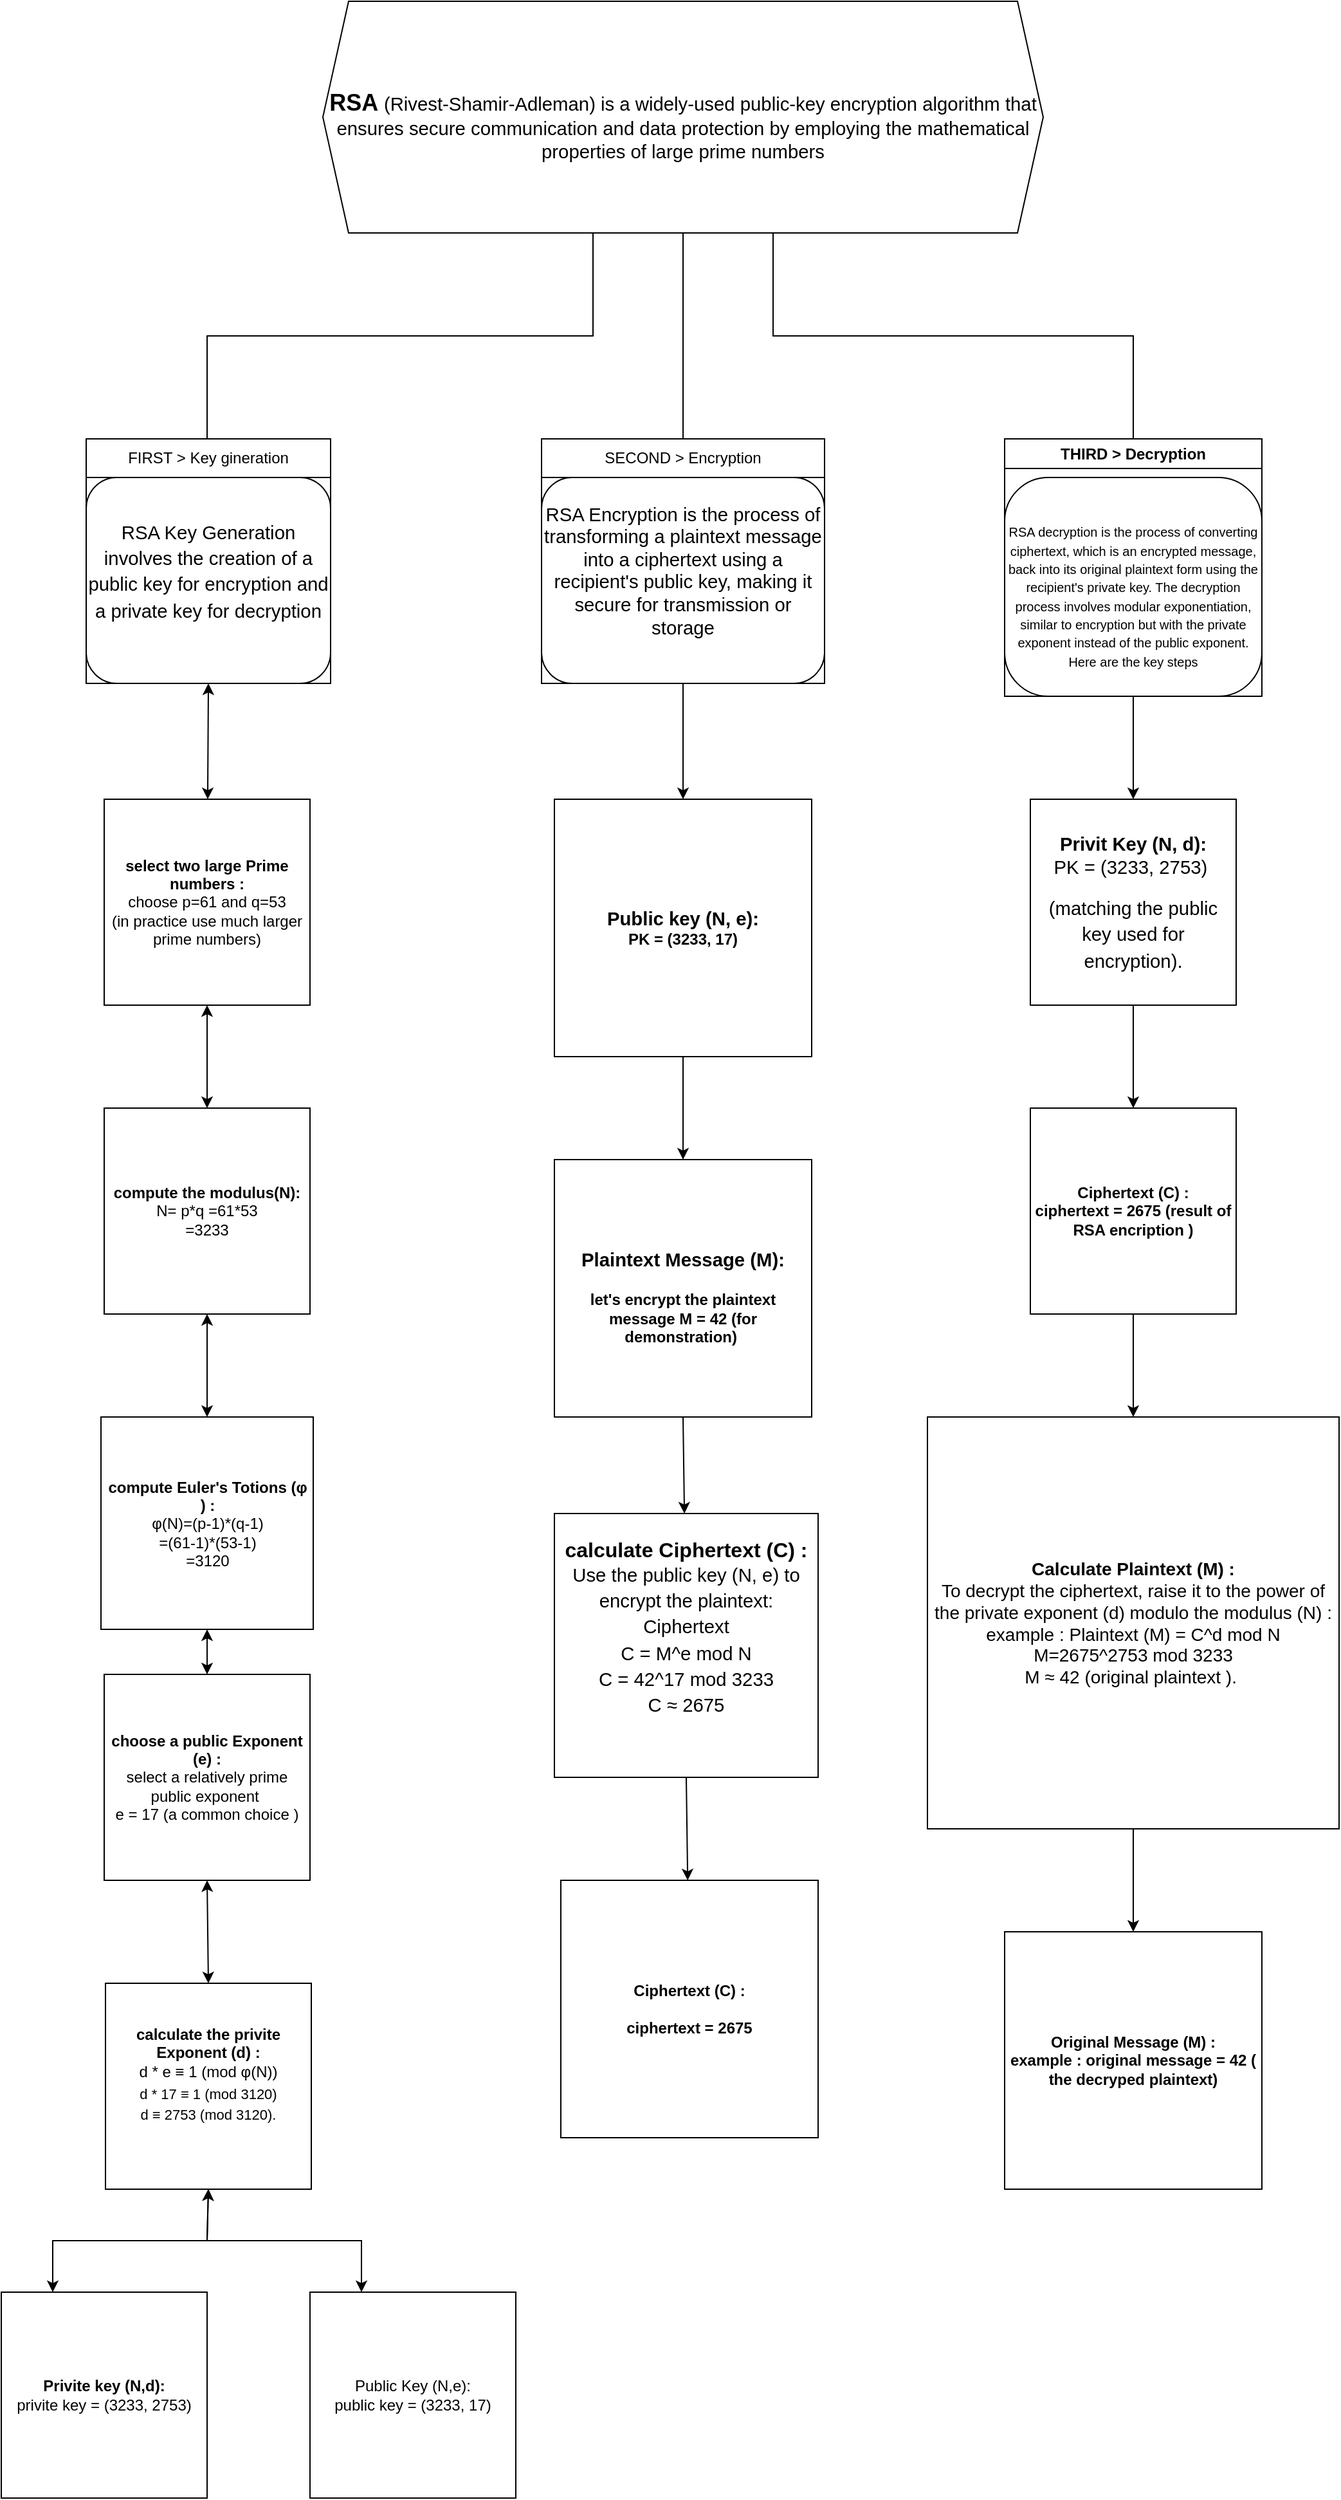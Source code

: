 <mxfile version="21.6.8" type="github">
  <diagram name="Page-1" id="a7904f86-f2b4-8e86-fa97-74104820619b">
    <mxGraphModel dx="1236" dy="1415" grid="1" gridSize="10" guides="1" tooltips="1" connect="1" arrows="1" fold="1" page="1" pageScale="1" pageWidth="1100" pageHeight="850" background="none" math="0" shadow="0">
      <root>
        <mxCell id="0" />
        <mxCell id="1" parent="0" />
        <mxCell id="24794b860abc3c2d-50" style="edgeStyle=orthogonalEdgeStyle;rounded=0;html=1;exitX=0;exitY=0.75;entryX=1.006;entryY=0.853;entryPerimeter=0;labelBackgroundColor=none;endArrow=none;endFill=0;endSize=8;fontFamily=Verdana;fontSize=12;align=left;" parent="1" source="24794b860abc3c2d-22" edge="1">
          <mxGeometry relative="1" as="geometry">
            <Array as="points">
              <mxPoint x="370" y="813" />
              <mxPoint x="370" y="615" />
            </Array>
            <mxPoint x="310.84" y="950.6" as="targetPoint" />
          </mxGeometry>
        </mxCell>
        <mxCell id="R8bJfb1m4fAPQEYDT5oe-3" value="&lt;br&gt;&lt;b id=&quot;docs-internal-guid-ee10c79b-7fff-0b9f-edda-885d95d07b69&quot; style=&quot;&quot;&gt;&lt;span style=&quot;font-family: Arial, sans-serif; color: rgb(0, 0, 0); background-color: transparent; font-style: normal; font-variant: normal; text-decoration: none; vertical-align: baseline;&quot;&gt;&lt;font style=&quot;font-size: 18px;&quot;&gt;RSA &lt;/font&gt;&lt;/span&gt;&lt;span style=&quot;font-weight: 400; font-size: 11pt; font-family: Arial, sans-serif; color: rgb(0, 0, 0); background-color: transparent; font-style: normal; font-variant: normal; text-decoration: none; vertical-align: baseline;&quot;&gt;(Rivest-Shamir-Adleman) is a widely-used public-key encryption algorithm that ensures secure communication and data protection by employing the mathematical properties of large prime numbers&lt;/span&gt;&lt;/b&gt;&lt;br&gt;" style="shape=hexagon;perimeter=hexagonPerimeter2;whiteSpace=wrap;html=1;fixedSize=1;size=20;" vertex="1" parent="1">
          <mxGeometry x="250" y="20" width="560" height="180" as="geometry" />
        </mxCell>
        <mxCell id="R8bJfb1m4fAPQEYDT5oe-4" value="" style="endArrow=none;html=1;rounded=0;entryX=0.375;entryY=1;entryDx=0;entryDy=0;" edge="1" parent="1" target="R8bJfb1m4fAPQEYDT5oe-3">
          <mxGeometry width="50" height="50" relative="1" as="geometry">
            <mxPoint x="160" y="360" as="sourcePoint" />
            <mxPoint x="590" y="330" as="targetPoint" />
            <Array as="points">
              <mxPoint x="160" y="280" />
              <mxPoint x="460" y="280" />
            </Array>
          </mxGeometry>
        </mxCell>
        <mxCell id="R8bJfb1m4fAPQEYDT5oe-5" value="" style="endArrow=none;html=1;rounded=0;entryX=0.625;entryY=1;entryDx=0;entryDy=0;" edge="1" parent="1" target="R8bJfb1m4fAPQEYDT5oe-3">
          <mxGeometry width="50" height="50" relative="1" as="geometry">
            <mxPoint x="880" y="360" as="sourcePoint" />
            <mxPoint x="610" y="350" as="targetPoint" />
            <Array as="points">
              <mxPoint x="880" y="280" />
              <mxPoint x="600" y="280" />
            </Array>
          </mxGeometry>
        </mxCell>
        <mxCell id="R8bJfb1m4fAPQEYDT5oe-6" value="" style="endArrow=none;html=1;rounded=0;entryX=0.5;entryY=1;entryDx=0;entryDy=0;" edge="1" parent="1" target="R8bJfb1m4fAPQEYDT5oe-3">
          <mxGeometry width="50" height="50" relative="1" as="geometry">
            <mxPoint x="530" y="360" as="sourcePoint" />
            <mxPoint x="610" y="350" as="targetPoint" />
          </mxGeometry>
        </mxCell>
        <mxCell id="R8bJfb1m4fAPQEYDT5oe-9" value="THIRD &amp;gt; Decryption" style="swimlane;whiteSpace=wrap;html=1;" vertex="1" parent="1">
          <mxGeometry x="780" y="360" width="200" height="200" as="geometry" />
        </mxCell>
        <mxCell id="R8bJfb1m4fAPQEYDT5oe-55" value="&lt;font style=&quot;font-size: 10px;&quot;&gt;&lt;br&gt;&lt;b id=&quot;docs-internal-guid-b01dcd32-7fff-af38-cc42-c4650549449d&quot; style=&quot;font-weight:normal;&quot;&gt;&lt;span style=&quot;font-family: Arial, sans-serif; color: rgb(0, 0, 0); background-color: transparent; font-weight: 400; font-style: normal; font-variant: normal; text-decoration: none; vertical-align: baseline;&quot;&gt;RSA decryption is the process of converting ciphertext, which is an encrypted message, back into its original plaintext form using the recipient&#39;s private key. The decryption process involves modular exponentiation, similar to encryption but with the private exponent instead of the public exponent. Here are the key steps&lt;/span&gt;&lt;/b&gt;&lt;br&gt;&lt;/font&gt;" style="rounded=1;whiteSpace=wrap;html=1;arcSize=20;" vertex="1" parent="R8bJfb1m4fAPQEYDT5oe-9">
          <mxGeometry y="30" width="200" height="170" as="geometry" />
        </mxCell>
        <mxCell id="R8bJfb1m4fAPQEYDT5oe-13" value="FIRST &amp;gt; Key gineration" style="swimlane;fontStyle=0;childLayout=stackLayout;horizontal=1;startSize=30;horizontalStack=0;resizeParent=1;resizeParentMax=0;resizeLast=0;collapsible=1;marginBottom=0;whiteSpace=wrap;html=1;" vertex="1" parent="1">
          <mxGeometry x="66" y="360" width="190" height="190" as="geometry" />
        </mxCell>
        <mxCell id="R8bJfb1m4fAPQEYDT5oe-33" value="&#xa;&lt;b id=&quot;docs-internal-guid-7a5feca2-7fff-be97-f8ff-fe9ffb4eea53&quot; style=&quot;font-weight:normal;&quot;&gt;&lt;br&gt;&lt;p style=&quot;line-height:1.38;margin-top:0pt;margin-bottom:0pt;&quot; dir=&quot;ltr&quot;&gt;&lt;span style=&quot;font-size: 11pt; font-family: Arial, sans-serif; color: rgb(0, 0, 0); background-color: transparent; font-weight: 400; font-style: normal; font-variant: normal; text-decoration: none; vertical-align: baseline;&quot;&gt;RSA Key Generation involves the creation of a public key for encryption and a private key for decryption&lt;/span&gt;&lt;/p&gt;&lt;/b&gt;&lt;br class=&quot;Apple-interchange-newline&quot;&gt;&#xa;&#xa;" style="rounded=1;whiteSpace=wrap;html=1;" vertex="1" parent="R8bJfb1m4fAPQEYDT5oe-13">
          <mxGeometry y="30" width="190" height="160" as="geometry" />
        </mxCell>
        <mxCell id="R8bJfb1m4fAPQEYDT5oe-17" value="" style="endArrow=classic;startArrow=classic;html=1;rounded=0;exitX=0.5;exitY=1;exitDx=0;exitDy=0;" edge="1" parent="1" source="R8bJfb1m4fAPQEYDT5oe-13" target="R8bJfb1m4fAPQEYDT5oe-18">
          <mxGeometry width="50" height="50" relative="1" as="geometry">
            <mxPoint x="152.45" y="553.36" as="sourcePoint" />
            <mxPoint x="160" y="550" as="targetPoint" />
          </mxGeometry>
        </mxCell>
        <mxCell id="R8bJfb1m4fAPQEYDT5oe-18" value="&lt;b&gt;select two large Prime numbers :&lt;/b&gt;&lt;br&gt;choose p=61 and q=53&lt;br&gt;(in practice use much larger prime numbers)" style="whiteSpace=wrap;html=1;aspect=fixed;" vertex="1" parent="1">
          <mxGeometry x="80" y="640" width="160" height="160" as="geometry" />
        </mxCell>
        <mxCell id="R8bJfb1m4fAPQEYDT5oe-19" value="&lt;b&gt;compute Euler&#39;s Totions (φ&lt;br&gt;) :&lt;/b&gt;&lt;br&gt;φ(N)=(p-1)*(q-1)&lt;br&gt;=(61-1)*(53-1)&lt;br&gt;=3120" style="whiteSpace=wrap;html=1;aspect=fixed;" vertex="1" parent="1">
          <mxGeometry x="77.5" y="1120" width="165" height="165" as="geometry" />
        </mxCell>
        <mxCell id="R8bJfb1m4fAPQEYDT5oe-23" value="&lt;b&gt;compute the modulus(N):&lt;/b&gt;&lt;br&gt;N= p*q =61*53&lt;br&gt;=3233" style="whiteSpace=wrap;html=1;aspect=fixed;" vertex="1" parent="1">
          <mxGeometry x="80" y="880" width="160" height="160" as="geometry" />
        </mxCell>
        <mxCell id="R8bJfb1m4fAPQEYDT5oe-24" value="" style="endArrow=classic;startArrow=classic;html=1;rounded=0;entryX=0.5;entryY=1;entryDx=0;entryDy=0;" edge="1" parent="1" target="R8bJfb1m4fAPQEYDT5oe-18">
          <mxGeometry width="50" height="50" relative="1" as="geometry">
            <mxPoint x="160" y="880" as="sourcePoint" />
            <mxPoint x="280" y="920" as="targetPoint" />
          </mxGeometry>
        </mxCell>
        <mxCell id="R8bJfb1m4fAPQEYDT5oe-25" value="" style="endArrow=classic;startArrow=classic;html=1;rounded=0;entryX=0.5;entryY=0;entryDx=0;entryDy=0;exitX=0.5;exitY=1;exitDx=0;exitDy=0;" edge="1" parent="1" source="R8bJfb1m4fAPQEYDT5oe-23" target="R8bJfb1m4fAPQEYDT5oe-19">
          <mxGeometry width="50" height="50" relative="1" as="geometry">
            <mxPoint x="230" y="970" as="sourcePoint" />
            <mxPoint x="280" y="920" as="targetPoint" />
          </mxGeometry>
        </mxCell>
        <mxCell id="R8bJfb1m4fAPQEYDT5oe-26" value="" style="endArrow=classic;startArrow=classic;html=1;rounded=0;exitX=0.5;exitY=1;exitDx=0;exitDy=0;" edge="1" parent="1" source="R8bJfb1m4fAPQEYDT5oe-19" target="R8bJfb1m4fAPQEYDT5oe-27">
          <mxGeometry width="50" height="50" relative="1" as="geometry">
            <mxPoint x="200" y="1270" as="sourcePoint" />
            <mxPoint x="160" y="1360" as="targetPoint" />
          </mxGeometry>
        </mxCell>
        <mxCell id="R8bJfb1m4fAPQEYDT5oe-27" value="&lt;b&gt;choose a public Exponent (e) :&lt;br&gt;&lt;/b&gt;select a relatively prime public exponent&amp;nbsp;&lt;br&gt;e = 17 (a common choice )" style="whiteSpace=wrap;html=1;aspect=fixed;" vertex="1" parent="1">
          <mxGeometry x="80" y="1320" width="160" height="160" as="geometry" />
        </mxCell>
        <mxCell id="R8bJfb1m4fAPQEYDT5oe-28" value="" style="endArrow=classic;startArrow=classic;html=1;rounded=0;exitX=0.5;exitY=1;exitDx=0;exitDy=0;entryX=0.5;entryY=0;entryDx=0;entryDy=0;" edge="1" parent="1" source="R8bJfb1m4fAPQEYDT5oe-27" target="R8bJfb1m4fAPQEYDT5oe-30">
          <mxGeometry width="50" height="50" relative="1" as="geometry">
            <mxPoint x="180" y="1470" as="sourcePoint" />
            <mxPoint x="180.64" y="1546.32" as="targetPoint" />
            <Array as="points" />
          </mxGeometry>
        </mxCell>
        <mxCell id="R8bJfb1m4fAPQEYDT5oe-30" value="&lt;b&gt;calculate the privite Exponent (d) :&lt;br&gt;&lt;/b&gt;&lt;p style=&quot;line-height:1.38;margin-top:0pt;margin-bottom:0pt;&quot; dir=&quot;ltr&quot;&gt;d * e ≡ 1 (mod φ(N))&lt;/p&gt;&lt;p style=&quot;line-height:1.38;margin-top:0pt;margin-bottom:0pt;&quot; dir=&quot;ltr&quot;&gt;&lt;span style=&quot;font-family: Arial, sans-serif; color: rgb(0, 0, 0); background-color: transparent; font-weight: 400; font-style: normal; font-variant: normal; text-decoration: none; vertical-align: baseline;&quot;&gt;&lt;font style=&quot;font-size: 11px;&quot;&gt;d * 17 ≡ 1 (mod 3120)&lt;/font&gt;&lt;/span&gt;&lt;/p&gt;&lt;p style=&quot;line-height:1.38;margin-top:0pt;margin-bottom:0pt;&quot; dir=&quot;ltr&quot;&gt;&lt;font style=&quot;font-size: 11px;&quot;&gt;&lt;span id=&quot;docs-internal-guid-54242ad8-7fff-4cfb-bd55-45f085751ef5&quot;&gt;&lt;/span&gt;&lt;/font&gt;&lt;/p&gt;&lt;p style=&quot;line-height:1.38;margin-top:0pt;margin-bottom:0pt;&quot; dir=&quot;ltr&quot;&gt;&lt;span style=&quot;font-family: Arial, sans-serif; color: rgb(0, 0, 0); background-color: transparent; font-weight: 400; font-style: normal; font-variant: normal; text-decoration: none; vertical-align: baseline;&quot;&gt;&lt;font style=&quot;font-size: 11px;&quot;&gt;d ≡ 2753 (mod 3120).&lt;/font&gt;&lt;/span&gt;&lt;/p&gt;&lt;span id=&quot;docs-internal-guid-54242ad8-7fff-4cfb-bd55-45f085751ef5&quot;&gt;&lt;div&gt;&lt;span style=&quot;font-size: 11pt; font-family: Arial, sans-serif; background-color: transparent; font-variant-numeric: normal; font-variant-east-asian: normal; font-variant-alternates: normal; font-variant-position: normal; vertical-align: baseline;&quot;&gt;&lt;br&gt;&lt;/span&gt;&lt;/div&gt;&lt;/span&gt;" style="whiteSpace=wrap;html=1;aspect=fixed;" vertex="1" parent="1">
          <mxGeometry x="81" y="1560" width="160" height="160" as="geometry" />
        </mxCell>
        <mxCell id="R8bJfb1m4fAPQEYDT5oe-31" value="&lt;br&gt;&lt;p style=&quot;line-height:1.38;margin-top:0pt;margin-bottom:0pt;&quot; dir=&quot;ltr&quot;&gt;&lt;/p&gt;&lt;span id=&quot;docs-internal-guid-7a5feca2-7fff-be97-f8ff-fe9ffb4eea53&quot;&gt;&lt;/span&gt;&lt;br&gt;&lt;p style=&quot;line-height:1.38;margin-top:0pt;margin-bottom:0pt;&quot; dir=&quot;ltr&quot;&gt;&lt;/p&gt;&lt;div&gt;&lt;/div&gt;&lt;br&gt;&lt;p&gt;&lt;/p&gt;" style="text;html=1;align=center;verticalAlign=middle;resizable=0;points=[];autosize=1;strokeColor=none;fillColor=none;" vertex="1" parent="1">
          <mxGeometry x="140" y="398" width="20" height="70" as="geometry" />
        </mxCell>
        <mxCell id="R8bJfb1m4fAPQEYDT5oe-34" value="" style="endArrow=classic;startArrow=classic;html=1;rounded=0;exitX=0.5;exitY=1;exitDx=0;exitDy=0;" edge="1" parent="1" source="R8bJfb1m4fAPQEYDT5oe-30">
          <mxGeometry width="50" height="50" relative="1" as="geometry">
            <mxPoint x="160" y="1730" as="sourcePoint" />
            <mxPoint x="280" y="1800" as="targetPoint" />
            <Array as="points">
              <mxPoint x="160" y="1760" />
              <mxPoint x="280" y="1760" />
            </Array>
          </mxGeometry>
        </mxCell>
        <mxCell id="R8bJfb1m4fAPQEYDT5oe-35" value="Public Key (N,e):&lt;br&gt;public key = (3233, 17)" style="whiteSpace=wrap;html=1;aspect=fixed;" vertex="1" parent="1">
          <mxGeometry x="240" y="1800" width="160" height="160" as="geometry" />
        </mxCell>
        <mxCell id="R8bJfb1m4fAPQEYDT5oe-37" value="&lt;b&gt;Privite key (N,d):&lt;/b&gt;&lt;br&gt;privite key = (3233, 2753)" style="whiteSpace=wrap;html=1;aspect=fixed;" vertex="1" parent="1">
          <mxGeometry y="1800" width="160" height="160" as="geometry" />
        </mxCell>
        <mxCell id="R8bJfb1m4fAPQEYDT5oe-38" value="" style="endArrow=classic;startArrow=classic;html=1;rounded=0;entryX=0.5;entryY=1;entryDx=0;entryDy=0;" edge="1" parent="1" target="R8bJfb1m4fAPQEYDT5oe-30">
          <mxGeometry width="50" height="50" relative="1" as="geometry">
            <mxPoint x="40" y="1800" as="sourcePoint" />
            <mxPoint x="160" y="1730" as="targetPoint" />
            <Array as="points">
              <mxPoint x="40" y="1760" />
              <mxPoint x="160" y="1760" />
            </Array>
          </mxGeometry>
        </mxCell>
        <mxCell id="R8bJfb1m4fAPQEYDT5oe-43" value="SECOND &amp;gt; Encryption" style="swimlane;fontStyle=0;childLayout=stackLayout;horizontal=1;startSize=30;horizontalStack=0;resizeParent=1;resizeParentMax=0;resizeLast=0;collapsible=1;marginBottom=0;whiteSpace=wrap;html=1;" vertex="1" parent="1">
          <mxGeometry x="420" y="360" width="220" height="190" as="geometry" />
        </mxCell>
        <mxCell id="R8bJfb1m4fAPQEYDT5oe-44" value="&#xa;&lt;b id=&quot;docs-internal-guid-3ff35421-7fff-f3bb-5fb0-ffe59d424ae0&quot; style=&quot;font-weight:normal;&quot;&gt;&lt;span style=&quot;font-size: 11pt; font-family: Arial, sans-serif; color: rgb(0, 0, 0); background-color: transparent; font-weight: 400; font-style: normal; font-variant: normal; text-decoration: none; vertical-align: baseline;&quot;&gt;RSA Encryption is the process of transforming a plaintext message into a ciphertext using a recipient&#39;s public key, making it secure for transmission or storage&lt;/span&gt;&lt;/b&gt;&#xa;&#xa;" style="rounded=1;whiteSpace=wrap;html=1;" vertex="1" parent="R8bJfb1m4fAPQEYDT5oe-43">
          <mxGeometry y="30" width="220" height="160" as="geometry" />
        </mxCell>
        <mxCell id="R8bJfb1m4fAPQEYDT5oe-45" value="&lt;br&gt;&lt;p style=&quot;line-height:1.38;margin-top:0pt;margin-bottom:0pt;&quot; dir=&quot;ltr&quot;&gt;&lt;/p&gt;&lt;span id=&quot;docs-internal-guid-7a5feca2-7fff-be97-f8ff-fe9ffb4eea53&quot;&gt;&lt;/span&gt;&lt;br&gt;&lt;p style=&quot;line-height:1.38;margin-top:0pt;margin-bottom:0pt;&quot; dir=&quot;ltr&quot;&gt;&lt;/p&gt;&lt;div&gt;&lt;/div&gt;&lt;br&gt;&lt;p&gt;&lt;/p&gt;" style="text;html=1;align=center;verticalAlign=middle;resizable=0;points=[];autosize=1;strokeColor=none;fillColor=none;" vertex="1" parent="1">
          <mxGeometry x="509" y="398" width="20" height="70" as="geometry" />
        </mxCell>
        <mxCell id="R8bJfb1m4fAPQEYDT5oe-47" value="" style="endArrow=classic;html=1;rounded=0;exitX=0.5;exitY=1;exitDx=0;exitDy=0;" edge="1" parent="1" source="R8bJfb1m4fAPQEYDT5oe-44">
          <mxGeometry width="50" height="50" relative="1" as="geometry">
            <mxPoint x="460" y="710" as="sourcePoint" />
            <mxPoint x="530" y="640" as="targetPoint" />
          </mxGeometry>
        </mxCell>
        <mxCell id="R8bJfb1m4fAPQEYDT5oe-48" value="&lt;p style=&quot;line-height:1.38;margin-top:0pt;margin-bottom:0pt;&quot; dir=&quot;ltr&quot;&gt;&lt;/p&gt;&lt;p style=&quot;line-height:1.38;margin-top:0pt;margin-bottom:0pt;&quot; dir=&quot;ltr&quot;&gt;&lt;/p&gt;&lt;div&gt;&lt;/div&gt;&lt;font face=&quot;Arial, sans-serif&quot;&gt;&lt;span style=&quot;font-size: 14.667px;&quot;&gt;&lt;b&gt;Public key (N, e):&lt;br&gt;&lt;/b&gt;&lt;/span&gt;&lt;/font&gt;&lt;b&gt;PK = (3233, 17)&lt;/b&gt;&lt;br&gt;&lt;span id=&quot;docs-internal-guid-9b8e1421-7fff-8505-aad0-619807a7b8a9&quot;&gt;&lt;/span&gt;" style="whiteSpace=wrap;html=1;aspect=fixed;" vertex="1" parent="1">
          <mxGeometry x="430" y="640" width="200" height="200" as="geometry" />
        </mxCell>
        <mxCell id="R8bJfb1m4fAPQEYDT5oe-49" value="" style="endArrow=classic;html=1;rounded=0;exitX=0.5;exitY=1;exitDx=0;exitDy=0;" edge="1" parent="1" source="R8bJfb1m4fAPQEYDT5oe-48">
          <mxGeometry width="50" height="50" relative="1" as="geometry">
            <mxPoint x="460" y="850" as="sourcePoint" />
            <mxPoint x="530" y="920" as="targetPoint" />
          </mxGeometry>
        </mxCell>
        <mxCell id="R8bJfb1m4fAPQEYDT5oe-50" value="&lt;b&gt;&lt;br&gt;&lt;span id=&quot;docs-internal-guid-cf000537-7fff-2f46-0a41-f832065add43&quot; style=&quot;&quot;&gt;&lt;span style=&quot;font-size: 11pt; font-family: Arial, sans-serif; color: rgb(0, 0, 0); background-color: transparent; font-style: normal; font-variant: normal; text-decoration: none; vertical-align: baseline;&quot;&gt;Plaintext Message (M):&lt;br&gt;&lt;/span&gt;&lt;/span&gt;&lt;/b&gt;&lt;span id=&quot;docs-internal-guid-d8d3e734-7fff-a1e4-96a5-d5bd03ff803f&quot;&gt;&lt;/span&gt;&lt;span id=&quot;docs-internal-guid-d8d3e734-7fff-a1e4-96a5-d5bd03ff803f&quot;&gt;&lt;/span&gt;&lt;span id=&quot;docs-internal-guid-d8d3e734-7fff-a1e4-96a5-d5bd03ff803f&quot;&gt;&lt;/span&gt;&lt;span id=&quot;docs-internal-guid-d8d3e734-7fff-a1e4-96a5-d5bd03ff803f&quot;&gt;&lt;/span&gt;&lt;span id=&quot;docs-internal-guid-d8d3e734-7fff-a1e4-96a5-d5bd03ff803f&quot;&gt;&lt;/span&gt;&lt;span id=&quot;docs-internal-guid-d8d3e734-7fff-a1e4-96a5-d5bd03ff803f&quot;&gt;&lt;/span&gt;&lt;b&gt;&lt;br&gt;&lt;/b&gt;&lt;b&gt;let&#39;s encrypt the plaintext message M = 42 (for demonstration)&amp;nbsp;&lt;br&gt;&lt;/b&gt;" style="whiteSpace=wrap;html=1;aspect=fixed;" vertex="1" parent="1">
          <mxGeometry x="430" y="920" width="200" height="200" as="geometry" />
        </mxCell>
        <mxCell id="R8bJfb1m4fAPQEYDT5oe-51" value="" style="endArrow=classic;html=1;rounded=0;exitX=0.5;exitY=1;exitDx=0;exitDy=0;" edge="1" parent="1" source="R8bJfb1m4fAPQEYDT5oe-50" target="R8bJfb1m4fAPQEYDT5oe-52">
          <mxGeometry width="50" height="50" relative="1" as="geometry">
            <mxPoint x="480" y="1220" as="sourcePoint" />
            <mxPoint x="530" y="1200" as="targetPoint" />
          </mxGeometry>
        </mxCell>
        <mxCell id="R8bJfb1m4fAPQEYDT5oe-52" value="&lt;font size=&quot;3&quot;&gt;&lt;b&gt;calculate Ciphertext (C) :&lt;/b&gt;&lt;/font&gt;&lt;br&gt;&lt;b id=&quot;docs-internal-guid-f134b79a-7fff-7de1-dddc-b0579d386d29&quot; style=&quot;font-weight:normal;&quot;&gt;&lt;p style=&quot;line-height:1.38;margin-top:0pt;margin-bottom:0pt;&quot; dir=&quot;ltr&quot;&gt;&lt;span style=&quot;font-size: 11pt; font-family: Arial, sans-serif; color: rgb(0, 0, 0); background-color: transparent; font-weight: 400; font-style: normal; font-variant: normal; text-decoration: none; vertical-align: baseline;&quot;&gt;Use the public key (N, e) to encrypt the plaintext:&lt;/span&gt;&lt;/p&gt;&lt;p style=&quot;line-height:1.38;margin-top:0pt;margin-bottom:0pt;&quot; dir=&quot;ltr&quot;&gt;&lt;span style=&quot;font-size: 11pt; font-family: Arial, sans-serif; color: rgb(0, 0, 0); background-color: transparent; font-weight: 400; font-style: normal; font-variant: normal; text-decoration: none; vertical-align: baseline;&quot;&gt;&amp;nbsp;Ciphertext&amp;nbsp;&lt;/span&gt;&lt;/p&gt;&lt;p style=&quot;line-height:1.38;margin-top:0pt;margin-bottom:0pt;&quot; dir=&quot;ltr&quot;&gt;&lt;span style=&quot;font-size: 11pt; font-family: Arial, sans-serif; color: rgb(0, 0, 0); background-color: transparent; font-weight: 400; font-style: normal; font-variant: normal; text-decoration: none; vertical-align: baseline;&quot;&gt;C = M^e mod N&lt;/span&gt;&lt;/p&gt;&lt;p style=&quot;line-height:1.38;margin-top:0pt;margin-bottom:0pt;&quot; dir=&quot;ltr&quot;&gt;&lt;span style=&quot;font-size: 11pt; font-family: Arial, sans-serif; color: rgb(0, 0, 0); background-color: transparent; font-weight: 400; font-style: normal; font-variant: normal; text-decoration: none; vertical-align: baseline;&quot;&gt;C = 42^17 mod 3233&lt;/span&gt;&lt;/p&gt;&lt;p style=&quot;line-height:1.38;margin-top:0pt;margin-bottom:0pt;&quot; dir=&quot;ltr&quot;&gt;&lt;span style=&quot;font-size: 11pt; font-family: Arial, sans-serif; color: rgb(0, 0, 0); background-color: transparent; font-weight: 400; font-style: normal; font-variant: normal; text-decoration: none; vertical-align: baseline;&quot;&gt;C ≈ 2675&lt;/span&gt;&lt;/p&gt;&lt;/b&gt;&lt;br class=&quot;Apple-interchange-newline&quot;&gt;&lt;br&gt;" style="whiteSpace=wrap;html=1;aspect=fixed;" vertex="1" parent="1">
          <mxGeometry x="430" y="1195" width="205" height="205" as="geometry" />
        </mxCell>
        <mxCell id="R8bJfb1m4fAPQEYDT5oe-53" value="" style="endArrow=classic;html=1;rounded=0;exitX=0.5;exitY=1;exitDx=0;exitDy=0;" edge="1" parent="1" source="R8bJfb1m4fAPQEYDT5oe-52" target="R8bJfb1m4fAPQEYDT5oe-54">
          <mxGeometry width="50" height="50" relative="1" as="geometry">
            <mxPoint x="480" y="1450" as="sourcePoint" />
            <mxPoint x="533" y="1480" as="targetPoint" />
          </mxGeometry>
        </mxCell>
        <mxCell id="R8bJfb1m4fAPQEYDT5oe-54" value="&lt;b&gt;Ciphertext (C) :&lt;br&gt;&lt;br&gt;ciphertext = 2675&lt;br&gt;&lt;/b&gt;" style="whiteSpace=wrap;html=1;aspect=fixed;" vertex="1" parent="1">
          <mxGeometry x="435" y="1480" width="200" height="200" as="geometry" />
        </mxCell>
        <mxCell id="R8bJfb1m4fAPQEYDT5oe-56" value="" style="endArrow=classic;html=1;rounded=0;exitX=0.5;exitY=1;exitDx=0;exitDy=0;" edge="1" parent="1" source="R8bJfb1m4fAPQEYDT5oe-55" target="R8bJfb1m4fAPQEYDT5oe-57">
          <mxGeometry width="50" height="50" relative="1" as="geometry">
            <mxPoint x="860" y="580" as="sourcePoint" />
            <mxPoint x="880" y="640" as="targetPoint" />
          </mxGeometry>
        </mxCell>
        <mxCell id="R8bJfb1m4fAPQEYDT5oe-57" value="&lt;p style=&quot;line-height:1.38;margin-top:0pt;margin-bottom:0pt;&quot; dir=&quot;ltr&quot;&gt;&lt;font face=&quot;Arial, sans-serif&quot;&gt;&lt;span style=&quot;font-size: 14.667px;&quot;&gt;&lt;b&gt;Privit Key (N, d):&lt;/b&gt;&lt;/span&gt;&lt;/font&gt;&lt;/p&gt;&lt;p style=&quot;line-height:1.38;margin-top:0pt;margin-bottom:0pt;&quot; dir=&quot;ltr&quot;&gt;&lt;/p&gt;&lt;p style=&quot;line-height:1.38;margin-top:0pt;margin-bottom:0pt;&quot; dir=&quot;ltr&quot;&gt;&lt;/p&gt;&lt;div&gt;&lt;/div&gt;&lt;span style=&quot;font-size: 11pt; font-family: Arial, sans-serif; background-color: transparent; font-variant-numeric: normal; font-variant-east-asian: normal; font-variant-alternates: normal; font-variant-position: normal; vertical-align: baseline;&quot;&gt;PK = (3233, 2753)&amp;nbsp;&lt;/span&gt;&lt;p&gt;&lt;/p&gt;&lt;p style=&quot;line-height:1.38;margin-top:0pt;margin-bottom:0pt;&quot; dir=&quot;ltr&quot;&gt;&lt;span style=&quot;font-size: 11pt; font-family: Arial, sans-serif; background-color: transparent; font-variant-numeric: normal; font-variant-east-asian: normal; font-variant-alternates: normal; font-variant-position: normal; vertical-align: baseline;&quot;&gt;(matching the public key used for encryption).&lt;/span&gt;&lt;br&gt;&lt;/p&gt;&lt;span id=&quot;docs-internal-guid-91483fd8-7fff-9480-fe43-27981fd6aeb8&quot;&gt;&lt;/span&gt;" style="whiteSpace=wrap;html=1;aspect=fixed;" vertex="1" parent="1">
          <mxGeometry x="800" y="640" width="160" height="160" as="geometry" />
        </mxCell>
        <mxCell id="R8bJfb1m4fAPQEYDT5oe-58" value="" style="endArrow=classic;html=1;rounded=0;exitX=0.5;exitY=1;exitDx=0;exitDy=0;" edge="1" parent="1" source="R8bJfb1m4fAPQEYDT5oe-57">
          <mxGeometry width="50" height="50" relative="1" as="geometry">
            <mxPoint x="820" y="810" as="sourcePoint" />
            <mxPoint x="880" y="880" as="targetPoint" />
          </mxGeometry>
        </mxCell>
        <mxCell id="R8bJfb1m4fAPQEYDT5oe-59" value="&lt;b&gt;Ciphertext (C) :&lt;br&gt;ciphertext = 2675 (result of RSA encription )&lt;br&gt;&lt;/b&gt;" style="whiteSpace=wrap;html=1;aspect=fixed;" vertex="1" parent="1">
          <mxGeometry x="800" y="880" width="160" height="160" as="geometry" />
        </mxCell>
        <mxCell id="R8bJfb1m4fAPQEYDT5oe-60" value="" style="endArrow=classic;html=1;rounded=0;exitX=0.5;exitY=1;exitDx=0;exitDy=0;" edge="1" parent="1" source="R8bJfb1m4fAPQEYDT5oe-59">
          <mxGeometry width="50" height="50" relative="1" as="geometry">
            <mxPoint x="810" y="1070" as="sourcePoint" />
            <mxPoint x="880" y="1120" as="targetPoint" />
          </mxGeometry>
        </mxCell>
        <mxCell id="R8bJfb1m4fAPQEYDT5oe-61" value="&lt;font style=&quot;font-size: 14px;&quot;&gt;&lt;b style=&quot;&quot;&gt;Calculate Plaintext (M) :&lt;/b&gt;&lt;br&gt;To decrypt the ciphertext, raise it to the power of the private exponent (d) modulo the modulus (N) :&lt;br&gt;example : Plaintext (M) = C^d mod N&lt;br&gt;M=2675^2753 mod 3233&lt;br&gt;M&amp;nbsp;≈ 42 (original plaintext ).&amp;nbsp;&lt;/font&gt;" style="whiteSpace=wrap;html=1;aspect=fixed;" vertex="1" parent="1">
          <mxGeometry x="720" y="1120" width="320" height="320" as="geometry" />
        </mxCell>
        <mxCell id="R8bJfb1m4fAPQEYDT5oe-62" value="" style="endArrow=classic;html=1;rounded=0;exitX=0.5;exitY=1;exitDx=0;exitDy=0;" edge="1" parent="1" source="R8bJfb1m4fAPQEYDT5oe-61" target="R8bJfb1m4fAPQEYDT5oe-63">
          <mxGeometry width="50" height="50" relative="1" as="geometry">
            <mxPoint x="760" y="1590" as="sourcePoint" />
            <mxPoint x="880" y="1520" as="targetPoint" />
          </mxGeometry>
        </mxCell>
        <mxCell id="R8bJfb1m4fAPQEYDT5oe-63" value="&lt;b&gt;Original Message (M) :&lt;br&gt;example : original message = 42 (&lt;br&gt;the decryped plaintext)&lt;br&gt;&lt;/b&gt;" style="whiteSpace=wrap;html=1;aspect=fixed;" vertex="1" parent="1">
          <mxGeometry x="780" y="1520" width="200" height="200" as="geometry" />
        </mxCell>
      </root>
    </mxGraphModel>
  </diagram>
</mxfile>
